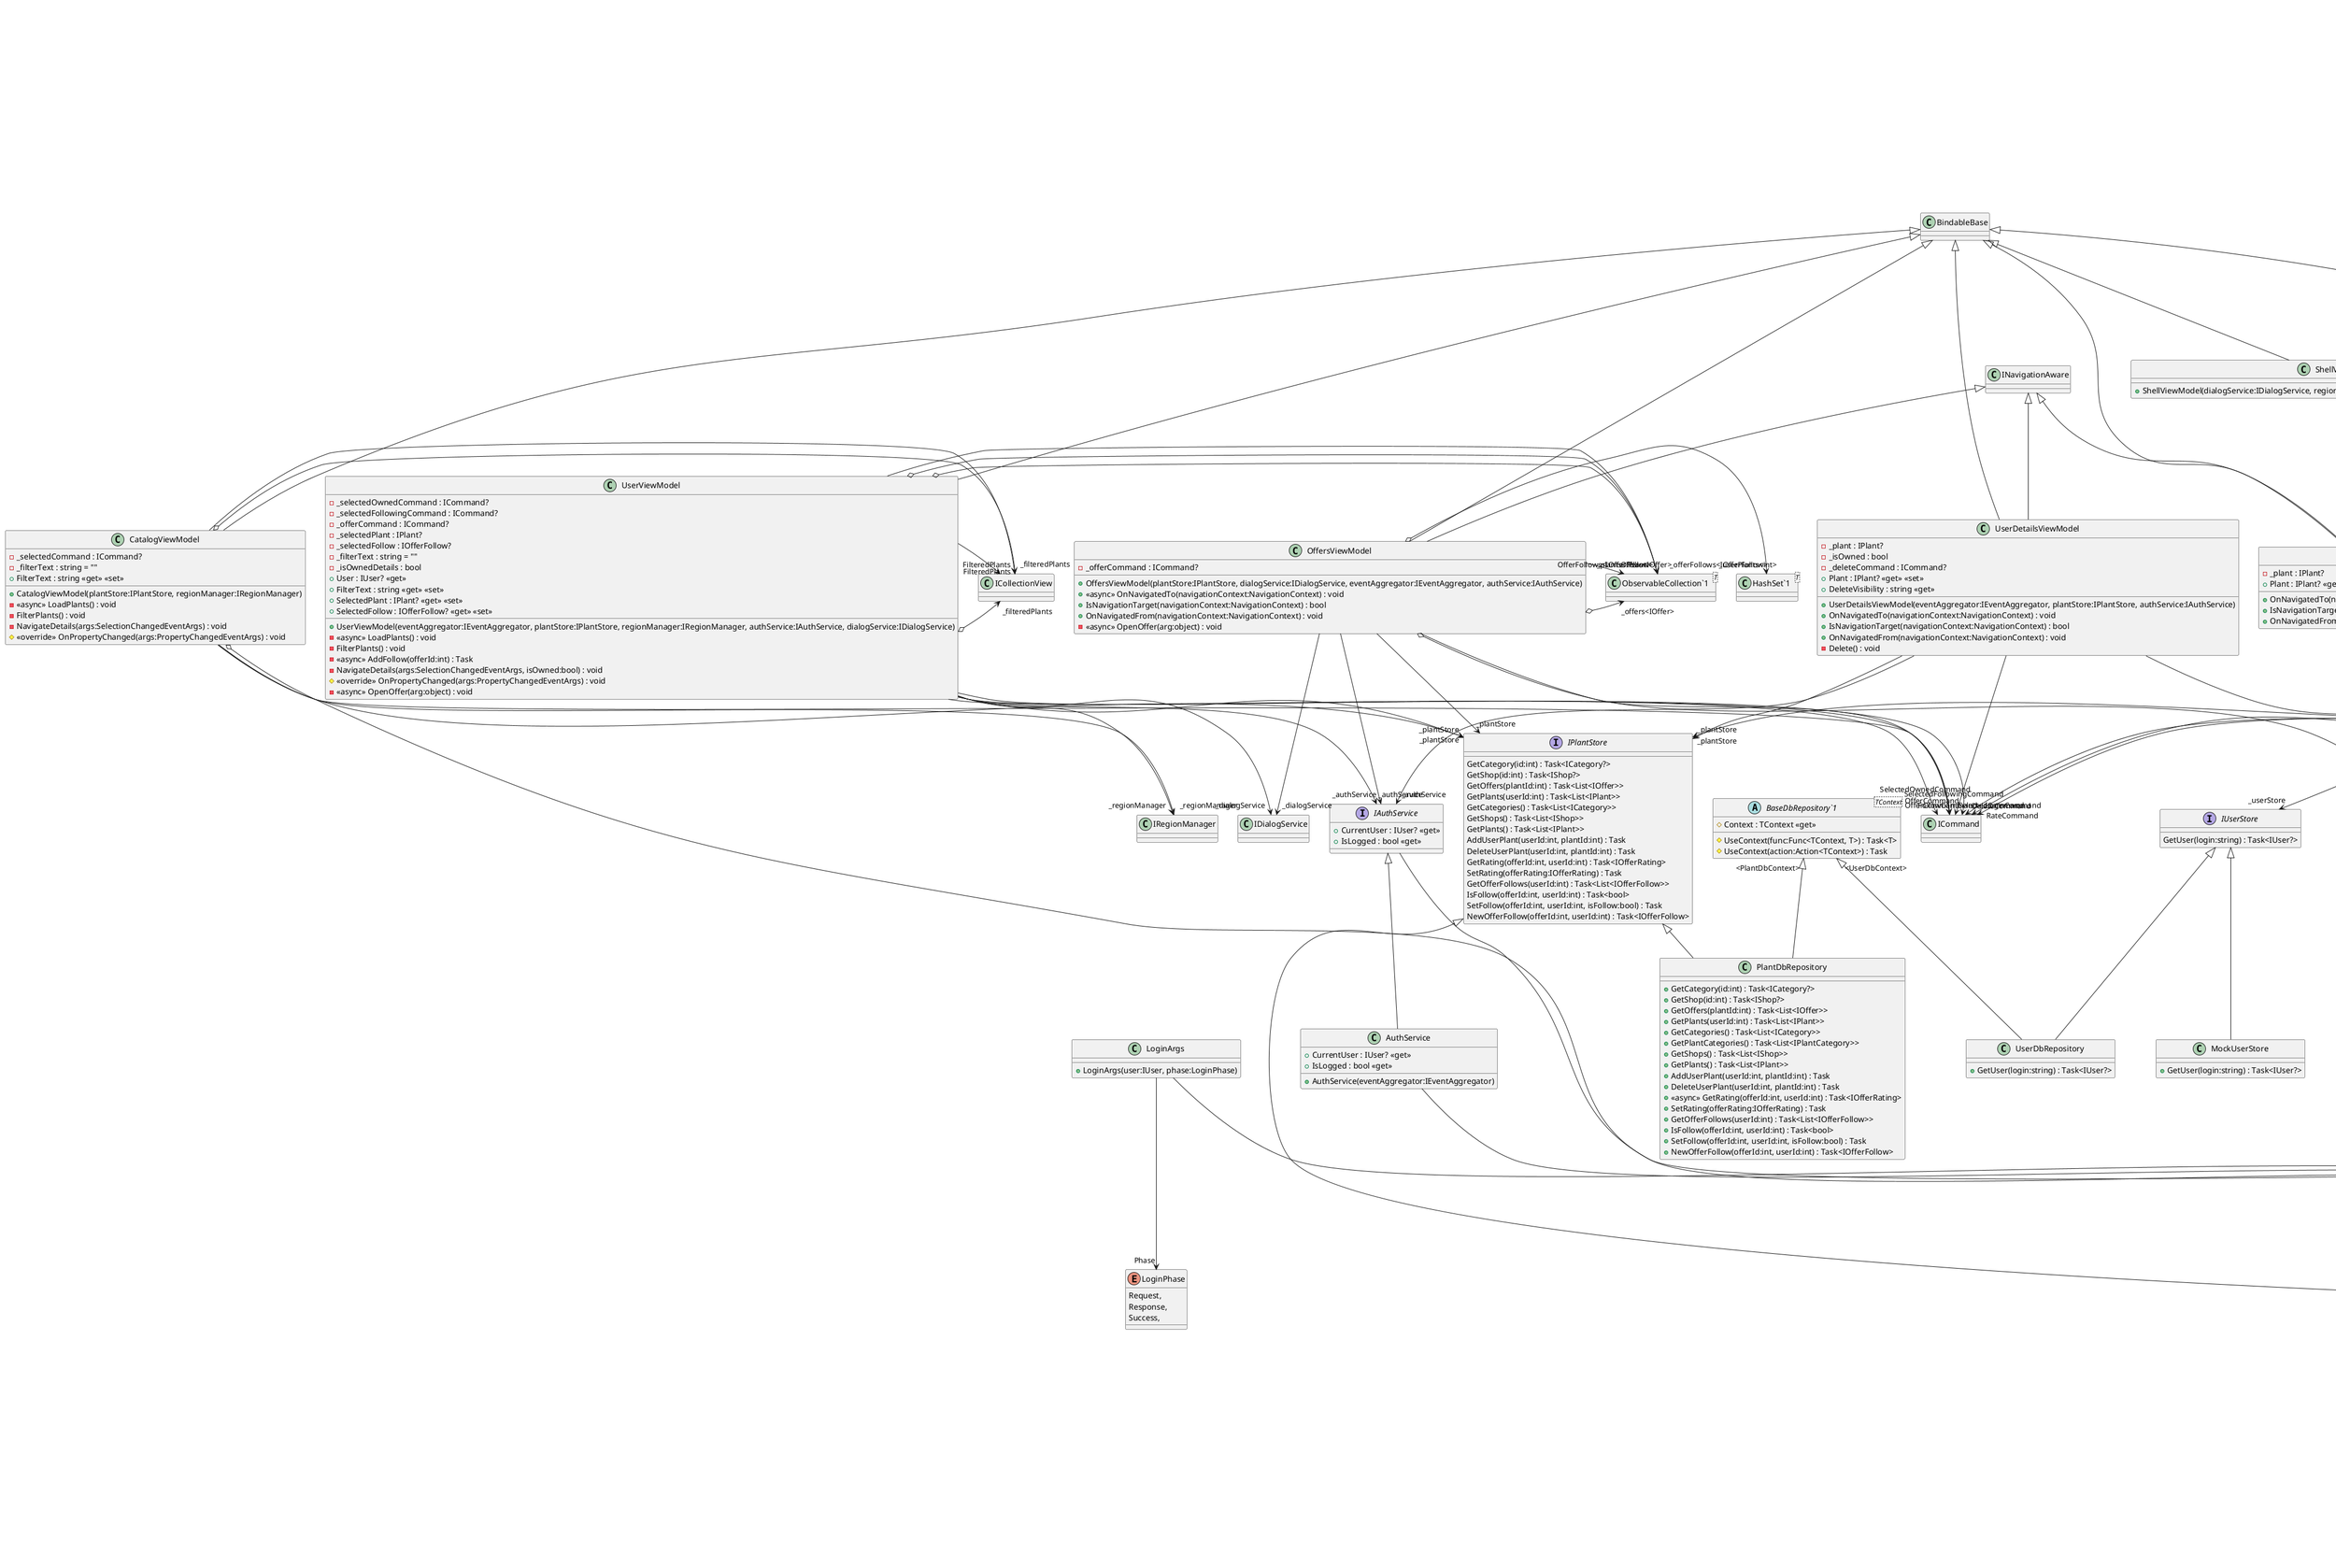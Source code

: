 @startuml
class App <<partial>> {
    # <<override>> RegisterTypes(containerRegistry:IContainerRegistry) : void
    # <<override>> CreateShell() : Window
    # <<override>> OnInitialized() : void
}
class Region <<static>> {
    + <<const>> TabContentRegion : string
    + <<const>> DetailsRegion : string
    + <<const>> OffersRegion : string
    + <<const>> UserDetailsRegion : string
}
class OfferFollowEvent {
}
class "PubSubEvent`1"<T> {
}
"PubSubEvent`1" "<int>" <|-- OfferFollowEvent
class OfferUnfollowEvent {
}
class "PubSubEvent`1"<T> {
}
"PubSubEvent`1" "<int>" <|-- OfferUnfollowEvent
class UserLoggedEvent {
}
class "PubSubEvent`1"<T> {
}
"PubSubEvent`1" "<IUser>" <|-- UserLoggedEvent
class UserPlantAddEvent {
}
class "PubSubEvent`1"<T> {
}
"PubSubEvent`1" "<IPlant>" <|-- UserPlantAddEvent
class UserPlantDeleteEvent {
}
class "PubSubEvent`1"<T> {
}
"PubSubEvent`1" "<int>" <|-- UserPlantDeleteEvent
class UserPreLoginEvent {
}
class LoginArgs {
    + LoginArgs(user:IUser, phase:LoginPhase)
}
enum LoginPhase {
    Request,
    Response,
    Success,
}
class "PubSubEvent`1"<T> {
}
"PubSubEvent`1" "<LoginArgs>" <|-- UserPreLoginEvent
LoginArgs --> "User" IUser
LoginArgs --> "Phase" LoginPhase
interface ICategory {
    Id : int <<get>> <<set>>
    Name : string <<get>> <<set>>
}
class "List`1"<T> {
}
ICategory --> "PlantCategories<IPlantCategory>" "List`1"
interface IDisplayable {
    ToDisplay : string <<get>>
}
interface IOffer {
    Id : int <<get>> <<set>>
    PlantId : int <<get>> <<set>>
    ShopId : int <<get>> <<set>>
    Availability : int <<get>> <<set>>
    Price : decimal <<get>> <<set>>
}
class "IComparable`1"<T> {
}
IDisplayable <|-- IOffer
"IComparable`1" "<IOffer>" <|-- IOffer
IOffer --> "Plant" IPlant
IOffer --> "Shop" IShop
interface IOfferFollow {
    OfferId : int <<get>> <<set>>
    UserId : int <<get>> <<set>>
}
IDisplayable <|-- IOfferFollow
IOfferFollow --> "Offer" IOffer
interface IOfferRating {
    OfferId : int <<get>> <<set>>
    UserId : int <<get>> <<set>>
    Rating : decimal <<get>> <<set>>
}
interface IPlant {
    Id : int <<get>> <<set>>
    Name : string <<get>> <<set>>
    WateringFrequency : string <<get>> <<set>>
    Fertilization : string <<get>> <<set>>
    Size : int <<get>> <<set>>
    VegetationStart : string <<get>> <<set>>
    VegetationEnd : string <<get>> <<set>>
    Insolation : string <<get>> <<set>>
    Temperature : int <<get>> <<set>>
    Categories : string <<get>>
}
class "List`1"<T> {
}
IDisplayable <|-- IPlant
IPlant --> "PlantCategories<IPlantCategory>" "List`1"
IPlant --> "CategoriesList<string>" "List`1"
interface IPlantCategory {
    PlantId : int <<get>> <<set>>
    CategoryId : int <<get>> <<set>>
}
IPlantCategory --> "Plant" IPlant
IPlantCategory --> "Category" ICategory
interface IShop {
    Id : int <<get>> <<set>>
    Name : string <<get>> <<set>>
}
interface IUser {
    Id : int <<get>> <<set>>
    Login : string <<get>> <<set>>
    Password : string <<get>> <<set>>
    Name : string <<get>> <<set>>
    Surname : string <<get>> <<set>>
    CheckPassword(password:string) : bool
}
interface IUserPlant {
    UserId : int <<get>> <<set>>
    PlantId : int <<get>> <<set>>
}
IUserPlant --> "User" IUser
IUserPlant --> "Plant" IPlant
class Resources {
    <<internal>> Resources()
}
interface IAuthService {
    + CurrentUser : IUser? <<get>>
    + IsLogged : bool <<get>>
}
IAuthService --> "LoggedUser" IUser
interface IPlantStore {
    GetCategory(id:int) : Task<ICategory?>
    GetShop(id:int) : Task<IShop?>
    GetOffers(plantId:int) : Task<List<IOffer>>
    GetPlants(userId:int) : Task<List<IPlant>>
    GetCategories() : Task<List<ICategory>>
    GetShops() : Task<List<IShop>>
    GetPlants() : Task<List<IPlant>>
    AddUserPlant(userId:int, plantId:int) : Task
    DeleteUserPlant(userId:int, plantId:int) : Task
    GetRating(offerId:int, userId:int) : Task<IOfferRating>
    SetRating(offerRating:IOfferRating) : Task
    GetOfferFollows(userId:int) : Task<List<IOfferFollow>>
    IsFollow(offerId:int, userId:int) : Task<bool>
    SetFollow(offerId:int, userId:int, isFollow:bool) : Task
    NewOfferFollow(offerId:int, userId:int) : Task<IOfferFollow>
}
interface IUserStore {
    GetUser(login:string) : Task<IUser?>
}
class Configuration <<static>> {
    {static} Configuration()
    + {static} ConnectionString : string <<get>>
}
class Hash <<static>> {
    + {static} CreateMD5(text:string) : string
}
class Image <<static>> {
    + {static} GetBytes(path:string) : byte[]
    + {static} ToBase64(path:string) : string
    + {static} ToImage(bytes:byte[]) : SDImage
    + {static} ToImage(base64:string) : SDImage
    + {static} ToImageSource(bytes:byte[]) : ImageSource
    + {static} ToImageSource(base64:string) : ImageSource
    + {static} ToImageSource(image:SDImage) : ImageSource
}
class ObjectExtensions <<static>> {
    + {static} Let(self:T, block:Func<T, R>) : R
    + {static} Also(self:T, block:Action<T>) : T
}
class CatalogViewModel {
    - _selectedCommand : ICommand?
    - _filterText : string = ""
    + FilterText : string <<get>> <<set>>
    + CatalogViewModel(plantStore:IPlantStore, regionManager:IRegionManager)
    - <<async>> LoadPlants() : void
    - FilterPlants() : void
    - NavigateDetails(args:SelectionChangedEventArgs) : void
    # <<override>> OnPropertyChanged(args:PropertyChangedEventArgs) : void
}
class "List`1"<T> {
}
BindableBase <|-- CatalogViewModel
CatalogViewModel --> "_plantStore" IPlantStore
CatalogViewModel --> "_regionManager" IRegionManager
CatalogViewModel o-> "_plants<IPlant>" "List`1"
CatalogViewModel o-> "_filteredPlants" ICollectionView
CatalogViewModel --> "FilteredPlants" ICollectionView
CatalogViewModel --> "SelectedCommand" ICommand
class DetailsViewModel {
    - _plant : IPlant?
    + Plant : IPlant? <<get>> <<set>>
    + OnNavigatedTo(navigationContext:NavigationContext) : void
    + IsNavigationTarget(navigationContext:NavigationContext) : bool
    + OnNavigatedFrom(navigationContext:NavigationContext) : void
}
BindableBase <|-- DetailsViewModel
INavigationAware <|-- DetailsViewModel
class LoginDialogViewModel {
    - _login : string = ""
    - _password : string = ""
    - _loginCommand : ICommand?
    + Login : string <<get>> <<set>>
    + Password : string <<get>> <<set>>
    + LoginDialogViewModel(userStore:IUserStore, eventAggregator:IEventAggregator)
    + <<override>> OnDialogOpened(parameters:IDialogParameters) : void
    + <<override>> OnDialogClosed() : void
    - <<async>> TryLogin() : void
    - CloseDialog() : void
}
DialogViewModelBase <|-- LoginDialogViewModel
LoginDialogViewModel --> "_userStore" IUserStore
LoginDialogViewModel --> "_eventAggregator" IEventAggregator
LoginDialogViewModel --> "_eventSubscription" SubscriptionToken
LoginDialogViewModel --> "LoginCommand" ICommand
class OfferDialogViewModel {
    - _buyCommand : DelegateCommand?
    - _rateCommand : ICommand?
    - _followCommand : ICommand?
    - _isFollowing : bool
    - _isBuyable : bool
    + IsFollowing : bool <<get>> <<set>>
    + Rating : int <<get>> <<set>>
    + IsBuyable : bool <<get>> <<set>>
    + OfferDialogViewModel(eventAggregator:IEventAggregator, plantStore:IPlantStore)
    + <<override>> OnDialogOpened(parameters:IDialogParameters) : void
    - Buy() : void
    - Rate(tag:string) : void
    - Follow() : void
}
DialogViewModelBase <|-- OfferDialogViewModel
OfferDialogViewModel --> "_eventAggregator" IEventAggregator
OfferDialogViewModel --> "_plantStore" IPlantStore
OfferDialogViewModel o-> "_user" IUser
OfferDialogViewModel o-> "_offer" IOffer
OfferDialogViewModel o-> "_plant" IPlant
OfferDialogViewModel o-> "_rating" IOfferRating
OfferDialogViewModel --> "BuyCommand" DelegateCommand
OfferDialogViewModel --> "RateCommand" ICommand
OfferDialogViewModel --> "FollowCommand" ICommand
OfferDialogViewModel --> "Offer" IOffer
OfferDialogViewModel --> "Plant" IPlant
class OffersViewModel {
    - _offerCommand : ICommand?
    + OffersViewModel(plantStore:IPlantStore, dialogService:IDialogService, eventAggregator:IEventAggregator, authService:IAuthService)
    + <<async>> OnNavigatedTo(navigationContext:NavigationContext) : void
    + IsNavigationTarget(navigationContext:NavigationContext) : bool
    + OnNavigatedFrom(navigationContext:NavigationContext) : void
    - <<async>> OpenOffer(arg:object) : void
}
class "ObservableCollection`1"<T> {
}
class "HashSet`1"<T> {
}
BindableBase <|-- OffersViewModel
INavigationAware <|-- OffersViewModel
OffersViewModel --> "_plantStore" IPlantStore
OffersViewModel --> "_dialogService" IDialogService
OffersViewModel --> "_authService" IAuthService
OffersViewModel o-> "_plant" IPlant
OffersViewModel o-> "_offers<IOffer>" "ObservableCollection`1"
OffersViewModel o-> "_userPlants<int>" "HashSet`1"
OffersViewModel --> "Offers<IOffer>" "ObservableCollection`1"
OffersViewModel --> "OfferCommand" ICommand
class ShellViewModel {
    + ShellViewModel(dialogService:IDialogService, regionManager:IRegionManager, authService:IAuthService)
}
BindableBase <|-- ShellViewModel
class UserDetailsViewModel {
    - _plant : IPlant?
    - _isOwned : bool
    - _deleteCommand : ICommand?
    + Plant : IPlant? <<get>> <<set>>
    + DeleteVisibility : string <<get>>
    + UserDetailsViewModel(eventAggregator:IEventAggregator, plantStore:IPlantStore, authService:IAuthService)
    + OnNavigatedTo(navigationContext:NavigationContext) : void
    + IsNavigationTarget(navigationContext:NavigationContext) : bool
    + OnNavigatedFrom(navigationContext:NavigationContext) : void
    - Delete() : void
}
BindableBase <|-- UserDetailsViewModel
INavigationAware <|-- UserDetailsViewModel
UserDetailsViewModel --> "_eventAggregator" IEventAggregator
UserDetailsViewModel --> "_plantStore" IPlantStore
UserDetailsViewModel --> "_authService" IAuthService
UserDetailsViewModel --> "DeleteCommand" ICommand
class UserViewModel {
    - _selectedOwnedCommand : ICommand?
    - _selectedFollowingCommand : ICommand?
    - _offerCommand : ICommand?
    - _selectedPlant : IPlant?
    - _selectedFollow : IOfferFollow?
    - _filterText : string = ""
    - _isOwnedDetails : bool
    + User : IUser? <<get>>
    + FilterText : string <<get>> <<set>>
    + SelectedPlant : IPlant? <<get>> <<set>>
    + SelectedFollow : IOfferFollow? <<get>> <<set>>
    + UserViewModel(eventAggregator:IEventAggregator, plantStore:IPlantStore, regionManager:IRegionManager, authService:IAuthService, dialogService:IDialogService)
    - <<async>> LoadPlants() : void
    - FilterPlants() : void
    - <<async>> AddFollow(offerId:int) : Task
    - NavigateDetails(args:SelectionChangedEventArgs, isOwned:bool) : void
    # <<override>> OnPropertyChanged(args:PropertyChangedEventArgs) : void
    - <<async>> OpenOffer(arg:object) : void
}
class "ObservableCollection`1"<T> {
}
BindableBase <|-- UserViewModel
UserViewModel --> "_plantStore" IPlantStore
UserViewModel --> "_regionManager" IRegionManager
UserViewModel --> "_authService" IAuthService
UserViewModel --> "_dialogService" IDialogService
UserViewModel o-> "_plants<IPlant>" "ObservableCollection`1"
UserViewModel o-> "_offerFollows<IOfferFollow>" "ObservableCollection`1"
UserViewModel o-> "_filteredPlants" ICollectionView
UserViewModel --> "OfferFollows<IOfferFollow>" "ObservableCollection`1"
UserViewModel --> "FilteredPlants" ICollectionView
UserViewModel --> "SelectedOwnedCommand" ICommand
UserViewModel --> "SelectedFollowingCommand" ICommand
UserViewModel --> "OfferCommand" ICommand
class CatalogView <<partial>> {
    + CatalogView()
}
class DetailsView <<partial>> {
    + DetailsView()
}
class LoginDialog <<partial>> {
    + LoginDialog()
}
class OfferDialog <<partial>> {
    + OfferDialog()
}
class OffersView <<partial>> {
    + OffersView()
}
class Shell <<partial>> {
    + Shell()
}
class UserDetailsView <<partial>> {
    + UserDetailsView()
}
class UserView <<partial>> {
    + UserView()
}
class Category {
    + Id : int <<get>> <<set>>
    + Name : string <<get>> <<set>>
    + Category(id:int, name:string)
    + <<override>> Equals(obj:object?) : bool
    + <<override>> ToString() : string
}
class "List`1"<T> {
}
ICategory <|-- Category
Category o-> "PlantCategories<PlantCategory>" "List`1"
Category --> "PlantCategories<IPlantCategory>" "List`1"
class Offer {
    + Id : int <<get>> <<set>>
    + PlantId : int <<get>> <<set>>
    + ShopId : int <<get>> <<set>>
    + Availability : int <<get>> <<set>>
    + Price : decimal <<get>> <<set>>
    + ToDisplay : string <<get>>
    + Offer(id:int, plantId:int, shopId:int, availability:int, price:decimal)
    + <<override>> Equals(obj:object?) : bool
    + CompareTo(other:IOffer) : int
}
IOffer <|-- Offer
Offer o-> "Plant" Plant
Offer o-> "Shop" Shop
Offer --> "Plant" IPlant
Offer --> "Shop" IShop
class OfferFollow {
    + OfferId : int <<get>> <<set>>
    + UserId : int <<get>> <<set>>
    + ToDisplay : string <<get>>
    + OfferFollow(offerId:int, userId:int)
    + <<override>> Equals(obj:object?) : bool
}
IOfferFollow <|-- OfferFollow
OfferFollow o-> "Offer" Offer
OfferFollow --> "Offer" IOffer
class OfferRating {
    + OfferId : int <<get>> <<set>>
    + UserId : int <<get>> <<set>>
    + Rating : decimal <<get>> <<set>>
    + OfferRating(offerId:int, userId:int, rating:decimal)
    + <<override>> Equals(obj:object?) : bool
}
IOfferRating <|-- OfferRating
class Plant {
    + Id : int <<get>> <<set>>
    + Name : string <<get>> <<set>>
    + WateringFrequency : string <<get>> <<set>>
    + Fertilization : string <<get>> <<set>>
    + Size : int <<get>> <<set>>
    + VegetationStart : string <<get>> <<set>>
    + VegetationEnd : string <<get>> <<set>>
    + Insolation : string <<get>> <<set>>
    + Temperature : int <<get>> <<set>>
    + Categories : string <<get>>
    + ToDisplay : string <<get>>
    + Plant(id:int, name:string, image:byte[], wateringFrequency:string, fertilization:string, size:int, vegetationStart:string, vegetationEnd:string, insolation:string, temperature:int)
    + <<override>> Equals(obj:object?) : bool
    + <<override>> ToString() : string
}
class "List`1"<T> {
}
IPlant <|-- Plant
Plant o-> "PlantCategories<PlantCategory>" "List`1"
Plant --> "CategoriesList<string>" "List`1"
Plant --> "PlantCategories<IPlantCategory>" "List`1"
class PlantCategory {
    + PlantId : int <<get>> <<set>>
    + CategoryId : int <<get>> <<set>>
    + PlantCategory()
    + PlantCategory(plantId:int, categoryId:int)
    + PlantCategory(plant:Plant, category:Category)
    + <<override>> Equals(obj:object?) : bool
}
IPlantCategory <|-- PlantCategory
PlantCategory o-> "Plant" Plant
PlantCategory o-> "Category" Category
PlantCategory --> "Plant" IPlant
PlantCategory --> "Category" ICategory
class Shop {
    + Id : int <<get>> <<set>>
    + Name : string <<get>> <<set>>
    + Shop(id:int, name:string)
    + <<override>> Equals(obj:object?) : bool
    + <<override>> ToString() : string
}
IShop <|-- Shop
class User {
    + Id : int <<get>> <<set>>
    + Login : string <<get>> <<set>>
    + Password : string <<get>> <<set>>
    + Name : string <<get>> <<set>>
    + Surname : string <<get>> <<set>>
    + User(id:int, login:string, password:string, name:string, surname:string)
    + CheckPassword(password:string) : bool
    + <<override>> Equals(obj:object?) : bool
    + <<override>> ToString() : string
}
IUser <|-- User
class UserPlant {
    + UserId : int <<get>> <<set>>
    + PlantId : int <<get>> <<set>>
    + UserPlant(userId:int, plantId:int)
    + UserPlant(user:User, plant:Plant)
    + <<override>> Equals(obj:object?) : bool
}
IUserPlant <|-- UserPlant
UserPlant o-> "User" User
UserPlant o-> "Plant" Plant
UserPlant --> "User" IUser
UserPlant --> "Plant" IPlant
class App <<partial>> {
    - _contentLoaded : bool
    + InitializeComponent() : void
    + {static} Main() : void
}
class App <<partial>> {
    - _contentLoaded : bool
    + InitializeComponent() : void
    + {static} Main() : void
}
class GeneratedInternalTypeHelper <<sealed>> {
    # <<override>> CreateInstance(type:System.Type, culture:System.Globalization.CultureInfo) : object
    # <<override>> GetPropertyValue(propertyInfo:System.Reflection.PropertyInfo, target:object, culture:System.Globalization.CultureInfo) : object
    # <<override>> SetPropertyValue(propertyInfo:System.Reflection.PropertyInfo, target:object, value:object, culture:System.Globalization.CultureInfo) : void
    # <<override>> CreateDelegate(delegateType:System.Type, target:object, handler:string) : System.Delegate
    # <<override>> AddEventHandler(eventInfo:System.Reflection.EventInfo, target:object, handler:System.Delegate) : void
}
class GeneratedInternalTypeHelper <<sealed>> {
    # <<override>> CreateInstance(type:System.Type, culture:System.Globalization.CultureInfo) : object
    # <<override>> GetPropertyValue(propertyInfo:System.Reflection.PropertyInfo, target:object, culture:System.Globalization.CultureInfo) : object
    # <<override>> SetPropertyValue(propertyInfo:System.Reflection.PropertyInfo, target:object, value:object, culture:System.Globalization.CultureInfo) : void
    # <<override>> CreateDelegate(delegateType:System.Type, target:object, handler:string) : System.Delegate
    # <<override>> AddEventHandler(eventInfo:System.Reflection.EventInfo, target:object, handler:System.Delegate) : void
}
class MainWindow <<partial>> {
    - _contentLoaded : bool
    + InitializeComponent() : void
    Connect(connectionId:int, target:object) : void
}
class MainWindow <<partial>> {
    - _contentLoaded : bool
    + InitializeComponent() : void
    Connect(connectionId:int, target:object) : void
}
class PlantDbRepository {
    + GetCategory(id:int) : Task<ICategory?>
    + GetShop(id:int) : Task<IShop?>
    + GetOffers(plantId:int) : Task<List<IOffer>>
    + GetPlants(userId:int) : Task<List<IPlant>>
    + GetCategories() : Task<List<ICategory>>
    + GetPlantCategories() : Task<List<IPlantCategory>>
    + GetShops() : Task<List<IShop>>
    + GetPlants() : Task<List<IPlant>>
    + AddUserPlant(userId:int, plantId:int) : Task
    + DeleteUserPlant(userId:int, plantId:int) : Task
    + <<async>> GetRating(offerId:int, userId:int) : Task<IOfferRating>
    + SetRating(offerRating:IOfferRating) : Task
    + GetOfferFollows(userId:int) : Task<List<IOfferFollow>>
    + IsFollow(offerId:int, userId:int) : Task<bool>
    + SetFollow(offerId:int, userId:int, isFollow:bool) : Task
    + NewOfferFollow(offerId:int, userId:int) : Task<IOfferFollow>
}
class "BaseDbRepository`1"<T> {
}
"BaseDbRepository`1" "<PlantDbContext>" <|-- PlantDbRepository
IPlantStore <|-- PlantDbRepository
class UserDbRepository {
    + GetUser(login:string) : Task<IUser?>
}
class "BaseDbRepository`1"<T> {
}
"BaseDbRepository`1" "<UserDbContext>" <|-- UserDbRepository
IUserStore <|-- UserDbRepository
class AuthService {
    + CurrentUser : IUser? <<get>>
    + IsLogged : bool <<get>>
    + AuthService(eventAggregator:IEventAggregator)
}
IAuthService <|-- AuthService
AuthService --> "LoggedUser" IUser
class MockPlantStore {
    + MockPlantStore()
    - <<async>> Load() : void
    + GetCategory(id:int) : Task<ICategory?>
    + GetShop(id:int) : Task<IShop?>
    + GetOffers(plantId:int) : Task<List<IOffer>>
    + GetPlants(userId:int) : Task<List<IPlant>>
    + GetCategories() : Task<List<ICategory>>
    + GetShops() : Task<List<IShop>>
    + GetPlants() : Task<List<IPlant>>
    + AddUserPlant(userId:int, plantId:int) : Task
    + DeleteUserPlant(userId:int, plantId:int) : Task
    + GetRating(offerId:int, userId:int) : Task<IOfferRating>
    + SetRating(offerRating:IOfferRating) : Task
    + GetOfferFollows(userId:int) : Task<List<IOfferFollow>>
    + IsFollow(offerId:int, userId:int) : Task<bool>
    + SetFollow(offerId:int, userId:int, isFollow:bool) : Task
    + NewOfferFollow(offerId:int, userId:int) : Task<IOfferFollow>
}
class "List`1"<T> {
}
IPlantStore <|-- MockPlantStore
MockPlantStore o-> "_categories<ICategory>" "List`1"
MockPlantStore o-> "_shops<IShop>" "List`1"
MockPlantStore --> "_plants<IPlant>" "List`1"
MockPlantStore o-> "_offers<IOffer>" "List`1"
class MockUserStore {
    + GetUser(login:string) : Task<IUser?>
}
IUserStore <|-- MockUserStore
class DialogViewModelBase {
    - _iconSource : string?
    + IconSource : string? <<get>> <<set>>
    - _title : string?
    + Title : string? <<get>> <<set>>
    +  <<event>> RequestClose : Action<IDialogResult>? 
    + <<virtual>> RaiseRequestClose(dialogResult:IDialogResult) : void
    + <<virtual>> CanCloseDialog() : bool
    + <<virtual>> OnDialogClosed() : void
    + <<virtual>> OnDialogOpened(parameters:IDialogParameters) : void
}
BindableBase <|-- DialogViewModelBase
IDialogAware <|-- DialogViewModelBase
class Base64ToImageConverter {
    - {static} _converter : Base64ToImageConverter?
    + <<override>> ProvideValue(serviceProvider:IServiceProvider) : object
    + Convert(value:object, targetType:Type, parameter:object, culture:CultureInfo) : object
    + ConvertBack(value:object, targetType:Type, parameter:object, culture:CultureInfo) : object
}
MarkupExtension <|-- Base64ToImageConverter
IValueConverter <|-- Base64ToImageConverter
class BytesToImageConverter {
    - {static} _converter : BytesToImageConverter?
    + <<override>> ProvideValue(serviceProvider:IServiceProvider) : object
    + Convert(value:object, targetType:Type, parameter:object, culture:CultureInfo) : object
    + ConvertBack(value:object, targetType:Type, parameter:object, culture:CultureInfo) : object
}
MarkupExtension <|-- BytesToImageConverter
IValueConverter <|-- BytesToImageConverter
class DebugConverter {
    - {static} _converter : DebugConverter?
    + <<override>> ProvideValue(serviceProvider:IServiceProvider) : object
    + Convert(value:object, targetType:Type, parameter:object, culture:CultureInfo) : object
    + ConvertBack(value:object, targetType:Type, parameter:object, culture:CultureInfo) : object
}
MarkupExtension <|-- DebugConverter
IValueConverter <|-- DebugConverter
class PriceConverter {
    - {static} _converter : PriceConverter?
    + <<override>> ProvideValue(serviceProvider:IServiceProvider) : object
    + Convert(value:object, targetType:Type, parameter:object, culture:CultureInfo) : object
    + ConvertBack(value:object, targetType:Type, parameter:object, culture:CultureInfo) : object
}
MarkupExtension <|-- PriceConverter
IValueConverter <|-- PriceConverter
class ToStringConverter {
    - {static} _converter : ToStringConverter?
    + <<override>> ProvideValue(serviceProvider:IServiceProvider) : object
    + Convert(value:object, targetType:Type, parameter:object, culture:CultureInfo) : object
    + ConvertBack(value:object, targetType:Type, parameter:object, culture:CultureInfo) : object
}
MarkupExtension <|-- ToStringConverter
IValueConverter <|-- ToStringConverter
class FollowingTemplateSelector {
    + <<override>> SelectTemplate(item:object, container:DependencyObject) : DataTemplate?
}
DataTemplateSelector <|-- FollowingTemplateSelector
class RatingTemplateSelector {
    + <<override>> SelectTemplate(item:object, container:DependencyObject) : DataTemplate?
}
DataTemplateSelector <|-- RatingTemplateSelector
class CatalogView <<partial>> {
    - _contentLoaded : bool
    + InitializeComponent() : void
    Connect(connectionId:int, target:object) : void
}
class CatalogView <<partial>> {
    - _contentLoaded : bool
    + InitializeComponent() : void
    Connect(connectionId:int, target:object) : void
}
class DetailsView <<partial>> {
    - _contentLoaded : bool
    + InitializeComponent() : void
    Connect(connectionId:int, target:object) : void
}
class DetailsView <<partial>> {
    - _contentLoaded : bool
    + InitializeComponent() : void
    Connect(connectionId:int, target:object) : void
}
class LoginDialog <<partial>> {
    - _contentLoaded : bool
    + InitializeComponent() : void
    Connect(connectionId:int, target:object) : void
}
class LoginDialog <<partial>> {
    - _contentLoaded : bool
    + InitializeComponent() : void
    Connect(connectionId:int, target:object) : void
}
class OfferDialog <<partial>> {
    - _contentLoaded : bool
    + InitializeComponent() : void
    Connect(connectionId:int, target:object) : void
}
class OfferDialog <<partial>> {
    - _contentLoaded : bool
    + InitializeComponent() : void
    Connect(connectionId:int, target:object) : void
}
class OffersView <<partial>> {
    - _contentLoaded : bool
    + InitializeComponent() : void
    Connect(connectionId:int, target:object) : void
}
class OffersView <<partial>> {
    - _contentLoaded : bool
    + InitializeComponent() : void
    Connect(connectionId:int, target:object) : void
}
class Shell <<partial>> {
    - _contentLoaded : bool
    + InitializeComponent() : void
    Connect(connectionId:int, target:object) : void
}
class Shell <<partial>> {
    - _contentLoaded : bool
    + InitializeComponent() : void
    Connect(connectionId:int, target:object) : void
}
class UserDetailsView <<partial>> {
    - _contentLoaded : bool
    + InitializeComponent() : void
    Connect(connectionId:int, target:object) : void
}
class UserDetailsView <<partial>> {
    - _contentLoaded : bool
    + InitializeComponent() : void
    Connect(connectionId:int, target:object) : void
}
class UserView <<partial>> {
    - _contentLoaded : bool
    + InitializeComponent() : void
    Connect(connectionId:int, target:object) : void
}
class UserView <<partial>> {
    - _contentLoaded : bool
    + InitializeComponent() : void
    Connect(connectionId:int, target:object) : void
}
abstract class BaseDbContext {
    + {static} Current() : BaseDbContext
    - <<readonly>> _connectionString : string
    # BaseDbContext(connectionString:string)
    # <<override>> OnConfiguring(options:DbContextOptionsBuilder) : void
}
DbContext <|-- BaseDbContext
abstract class "BaseDbRepository`1"<TContext> {
    # Context : TContext <<get>>
    # UseContext(func:Func<TContext, T>) : Task<T>
    # UseContext(action:Action<TContext>) : Task
}
class PlantDbContext {
    - {static} _current : PlantDbContext?
    # <<new>> {static} Current() : PlantDbContext
    + PlantDbContext(connectionString:string)
    # <<override>> OnModelCreating(modelBuilder:ModelBuilder) : void
}
class "DbSet`1"<T> {
}
BaseDbContext <|-- PlantDbContext
PlantDbContext o-> "Categories<Category>" "DbSet`1"
PlantDbContext o-> "Shops<Shop>" "DbSet`1"
PlantDbContext o-> "Plants<Plant>" "DbSet`1"
PlantDbContext o-> "Offers<Offer>" "DbSet`1"
PlantDbContext o-> "PlantCategories<PlantCategory>" "DbSet`1"
PlantDbContext o-> "UserPlants<UserPlant>" "DbSet`1"
PlantDbContext o-> "OfferRatings<OfferRating>" "DbSet`1"
PlantDbContext o-> "OfferFollows<OfferFollow>" "DbSet`1"
class UserDbContext {
    - {static} _current : UserDbContext?
    # <<new>> {static} Current() : UserDbContext
    + UserDbContext(connectionString:string)
    # <<override>> OnModelCreating(modelBuilder:ModelBuilder) : void
}
class "DbSet`1"<T> {
}
BaseDbContext <|-- UserDbContext
UserDbContext o-> "Users<User>" "DbSet`1"
@enduml
